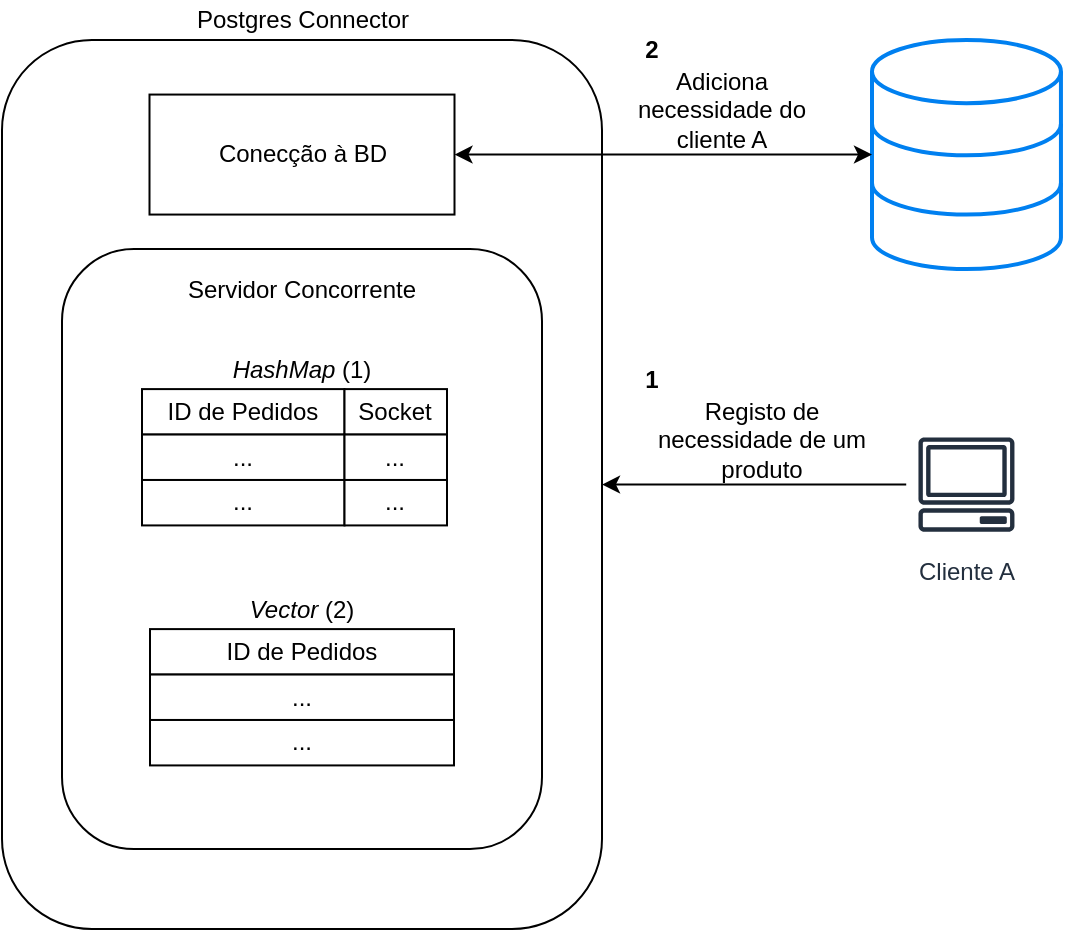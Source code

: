 <mxfile version="13.0.1" type="device" pages="6"><diagram name="1" id="Xj7njWRe8rerhppQWOjW"><mxGraphModel dx="2893" dy="1730" grid="1" gridSize="10" guides="1" tooltips="1" connect="1" arrows="1" fold="1" page="1" pageScale="1" pageWidth="850" pageHeight="1100" math="0" shadow="0"><root><mxCell id="ptUYlI4_27TfGhEd8ABJ-0"/><mxCell id="ptUYlI4_27TfGhEd8ABJ-1" parent="ptUYlI4_27TfGhEd8ABJ-0"/><mxCell id="ptUYlI4_27TfGhEd8ABJ-2" value="" style="rounded=1;whiteSpace=wrap;html=1;" parent="ptUYlI4_27TfGhEd8ABJ-1" vertex="1"><mxGeometry x="160" y="240" width="300" height="444.55" as="geometry"/></mxCell><mxCell id="ptUYlI4_27TfGhEd8ABJ-3" value="" style="rounded=1;whiteSpace=wrap;html=1;" parent="ptUYlI4_27TfGhEd8ABJ-1" vertex="1"><mxGeometry x="190" y="344.55" width="240" height="300" as="geometry"/></mxCell><mxCell id="ptUYlI4_27TfGhEd8ABJ-4" value="" style="html=1;verticalLabelPosition=bottom;align=center;labelBackgroundColor=#ffffff;verticalAlign=top;strokeWidth=2;strokeColor=#0080F0;shadow=0;dashed=0;shape=mxgraph.ios7.icons.data;" parent="ptUYlI4_27TfGhEd8ABJ-1" vertex="1"><mxGeometry x="595" y="240.0" width="94.47" height="114.55" as="geometry"/></mxCell><mxCell id="ptUYlI4_27TfGhEd8ABJ-5" value="Postgres Connector" style="text;html=1;strokeColor=none;fillColor=none;align=center;verticalAlign=middle;whiteSpace=wrap;rounded=0;" parent="ptUYlI4_27TfGhEd8ABJ-1" vertex="1"><mxGeometry x="242.5" y="220" width="135" height="20" as="geometry"/></mxCell><mxCell id="ptUYlI4_27TfGhEd8ABJ-6" value="" style="endArrow=classic;startArrow=classic;html=1;entryX=1;entryY=0.5;entryDx=0;entryDy=0;" parent="ptUYlI4_27TfGhEd8ABJ-1" source="ptUYlI4_27TfGhEd8ABJ-4" target="ptUYlI4_27TfGhEd8ABJ-7" edge="1"><mxGeometry width="50" height="50" relative="1" as="geometry"><mxPoint x="395" y="294.55" as="sourcePoint"/><mxPoint x="445" y="244.55" as="targetPoint"/></mxGeometry></mxCell><mxCell id="ptUYlI4_27TfGhEd8ABJ-7" value="Conecção à BD" style="rounded=0;whiteSpace=wrap;html=1;" parent="ptUYlI4_27TfGhEd8ABJ-1" vertex="1"><mxGeometry x="233.75" y="267.28" width="152.5" height="60" as="geometry"/></mxCell><mxCell id="ptUYlI4_27TfGhEd8ABJ-8" value="ID de Pedidos" style="rounded=0;whiteSpace=wrap;html=1;" parent="ptUYlI4_27TfGhEd8ABJ-1" vertex="1"><mxGeometry x="230" y="414.55" width="101.25" height="22.72" as="geometry"/></mxCell><mxCell id="ptUYlI4_27TfGhEd8ABJ-9" value="Socket" style="rounded=0;whiteSpace=wrap;html=1;" parent="ptUYlI4_27TfGhEd8ABJ-1" vertex="1"><mxGeometry x="331.25" y="414.55" width="51.25" height="22.72" as="geometry"/></mxCell><mxCell id="ptUYlI4_27TfGhEd8ABJ-10" value="..." style="rounded=0;whiteSpace=wrap;html=1;" parent="ptUYlI4_27TfGhEd8ABJ-1" vertex="1"><mxGeometry x="230" y="437.27" width="101.25" height="22.72" as="geometry"/></mxCell><mxCell id="ptUYlI4_27TfGhEd8ABJ-11" value="..." style="rounded=0;whiteSpace=wrap;html=1;" parent="ptUYlI4_27TfGhEd8ABJ-1" vertex="1"><mxGeometry x="331.25" y="437.27" width="51.25" height="22.72" as="geometry"/></mxCell><mxCell id="ptUYlI4_27TfGhEd8ABJ-12" value="..." style="rounded=0;whiteSpace=wrap;html=1;" parent="ptUYlI4_27TfGhEd8ABJ-1" vertex="1"><mxGeometry x="230" y="459.99" width="101.25" height="22.72" as="geometry"/></mxCell><mxCell id="ptUYlI4_27TfGhEd8ABJ-13" value="..." style="rounded=0;whiteSpace=wrap;html=1;" parent="ptUYlI4_27TfGhEd8ABJ-1" vertex="1"><mxGeometry x="331.25" y="459.99" width="51.25" height="22.72" as="geometry"/></mxCell><mxCell id="ptUYlI4_27TfGhEd8ABJ-14" value="Servidor Concorrente" style="text;html=1;strokeColor=none;fillColor=none;align=center;verticalAlign=middle;whiteSpace=wrap;rounded=0;" parent="ptUYlI4_27TfGhEd8ABJ-1" vertex="1"><mxGeometry x="245" y="354.55" width="130" height="20" as="geometry"/></mxCell><mxCell id="ptUYlI4_27TfGhEd8ABJ-15" value="&lt;i&gt;HashMap &lt;/i&gt;(1)" style="text;html=1;strokeColor=none;fillColor=none;align=center;verticalAlign=middle;whiteSpace=wrap;rounded=0;" parent="ptUYlI4_27TfGhEd8ABJ-1" vertex="1"><mxGeometry x="245" y="394.55" width="130" height="20" as="geometry"/></mxCell><mxCell id="ptUYlI4_27TfGhEd8ABJ-16" value="ID de Pedidos" style="rounded=0;whiteSpace=wrap;html=1;" parent="ptUYlI4_27TfGhEd8ABJ-1" vertex="1"><mxGeometry x="234" y="534.55" width="152" height="22.72" as="geometry"/></mxCell><mxCell id="ptUYlI4_27TfGhEd8ABJ-17" value="..." style="rounded=0;whiteSpace=wrap;html=1;" parent="ptUYlI4_27TfGhEd8ABJ-1" vertex="1"><mxGeometry x="234" y="557.27" width="152" height="22.72" as="geometry"/></mxCell><mxCell id="ptUYlI4_27TfGhEd8ABJ-18" value="..." style="rounded=0;whiteSpace=wrap;html=1;" parent="ptUYlI4_27TfGhEd8ABJ-1" vertex="1"><mxGeometry x="234" y="579.99" width="152" height="22.72" as="geometry"/></mxCell><mxCell id="ptUYlI4_27TfGhEd8ABJ-19" value="&lt;i&gt;Vector&amp;nbsp;&lt;/i&gt;(2)" style="text;html=1;strokeColor=none;fillColor=none;align=center;verticalAlign=middle;whiteSpace=wrap;rounded=0;" parent="ptUYlI4_27TfGhEd8ABJ-1" vertex="1"><mxGeometry x="245" y="514.55" width="130" height="20" as="geometry"/></mxCell><mxCell id="ptUYlI4_27TfGhEd8ABJ-20" style="edgeStyle=orthogonalEdgeStyle;rounded=0;orthogonalLoop=1;jettySize=auto;html=1;" parent="ptUYlI4_27TfGhEd8ABJ-1" source="ptUYlI4_27TfGhEd8ABJ-21" target="ptUYlI4_27TfGhEd8ABJ-2" edge="1"><mxGeometry relative="1" as="geometry"/></mxCell><mxCell id="ptUYlI4_27TfGhEd8ABJ-21" value="Cliente A" style="outlineConnect=0;fontColor=#232F3E;gradientColor=none;strokeColor=#232F3E;fillColor=#ffffff;dashed=0;verticalLabelPosition=bottom;verticalAlign=top;align=center;html=1;fontSize=12;fontStyle=0;aspect=fixed;shape=mxgraph.aws4.resourceIcon;resIcon=mxgraph.aws4.client;" parent="ptUYlI4_27TfGhEd8ABJ-1" vertex="1"><mxGeometry x="612.23" y="432.28" width="60" height="60" as="geometry"/></mxCell><mxCell id="ptUYlI4_27TfGhEd8ABJ-22" value="Registo de necessidade de um produto" style="text;html=1;strokeColor=none;fillColor=none;align=center;verticalAlign=middle;whiteSpace=wrap;rounded=0;" parent="ptUYlI4_27TfGhEd8ABJ-1" vertex="1"><mxGeometry x="485" y="419.99" width="110" height="40" as="geometry"/></mxCell><mxCell id="ptUYlI4_27TfGhEd8ABJ-23" value="Adiciona necessidade do cliente A" style="text;html=1;strokeColor=none;fillColor=none;align=center;verticalAlign=middle;whiteSpace=wrap;rounded=0;" parent="ptUYlI4_27TfGhEd8ABJ-1" vertex="1"><mxGeometry x="465" y="264.55" width="110" height="20" as="geometry"/></mxCell><mxCell id="ptUYlI4_27TfGhEd8ABJ-24" value="&lt;b&gt;1&lt;/b&gt;" style="text;html=1;strokeColor=none;fillColor=none;align=center;verticalAlign=middle;whiteSpace=wrap;rounded=0;" parent="ptUYlI4_27TfGhEd8ABJ-1" vertex="1"><mxGeometry x="465" y="399.99" width="40" height="20" as="geometry"/></mxCell><mxCell id="ptUYlI4_27TfGhEd8ABJ-25" value="&lt;b&gt;2&lt;/b&gt;" style="text;html=1;strokeColor=none;fillColor=none;align=center;verticalAlign=middle;whiteSpace=wrap;rounded=0;" parent="ptUYlI4_27TfGhEd8ABJ-1" vertex="1"><mxGeometry x="465" y="234.55" width="40" height="20" as="geometry"/></mxCell></root></mxGraphModel></diagram><diagram name="Copy of 1" id="Sw1edUUHPG5Xx2j02PWk"><mxGraphModel dx="1736" dy="1038" grid="1" gridSize="10" guides="1" tooltips="1" connect="1" arrows="1" fold="1" page="1" pageScale="1" pageWidth="850" pageHeight="1100" math="0" shadow="0"><root><mxCell id="lJnKCCB8Oi2E4886mGNW-0"/><mxCell id="lJnKCCB8Oi2E4886mGNW-1" parent="lJnKCCB8Oi2E4886mGNW-0"/><mxCell id="lJnKCCB8Oi2E4886mGNW-2" value="" style="rounded=1;whiteSpace=wrap;html=1;" parent="lJnKCCB8Oi2E4886mGNW-1" vertex="1"><mxGeometry x="160" y="235.45" width="300" height="444.55" as="geometry"/></mxCell><mxCell id="lJnKCCB8Oi2E4886mGNW-3" value="" style="rounded=1;whiteSpace=wrap;html=1;" parent="lJnKCCB8Oi2E4886mGNW-1" vertex="1"><mxGeometry x="190" y="340" width="240" height="300" as="geometry"/></mxCell><mxCell id="lJnKCCB8Oi2E4886mGNW-4" value="" style="html=1;verticalLabelPosition=bottom;align=center;labelBackgroundColor=#ffffff;verticalAlign=top;strokeWidth=2;strokeColor=#0080F0;shadow=0;dashed=0;shape=mxgraph.ios7.icons.data;" parent="lJnKCCB8Oi2E4886mGNW-1" vertex="1"><mxGeometry x="595" y="235.45" width="94.47" height="114.55" as="geometry"/></mxCell><mxCell id="lJnKCCB8Oi2E4886mGNW-5" value="Postgres Connector" style="text;html=1;strokeColor=none;fillColor=none;align=center;verticalAlign=middle;whiteSpace=wrap;rounded=0;" parent="lJnKCCB8Oi2E4886mGNW-1" vertex="1"><mxGeometry x="242.5" y="215.45" width="135" height="20" as="geometry"/></mxCell><mxCell id="lJnKCCB8Oi2E4886mGNW-6" value="" style="endArrow=classic;startArrow=classic;html=1;entryX=1;entryY=0.5;entryDx=0;entryDy=0;" parent="lJnKCCB8Oi2E4886mGNW-1" source="lJnKCCB8Oi2E4886mGNW-4" target="lJnKCCB8Oi2E4886mGNW-7" edge="1"><mxGeometry width="50" height="50" relative="1" as="geometry"><mxPoint x="395" y="290" as="sourcePoint"/><mxPoint x="445" y="240" as="targetPoint"/></mxGeometry></mxCell><mxCell id="lJnKCCB8Oi2E4886mGNW-7" value="Conecção à BD" style="rounded=0;whiteSpace=wrap;html=1;" parent="lJnKCCB8Oi2E4886mGNW-1" vertex="1"><mxGeometry x="233.75" y="262.73" width="152.5" height="60" as="geometry"/></mxCell><mxCell id="lJnKCCB8Oi2E4886mGNW-8" value="ID de Pedidos" style="rounded=0;whiteSpace=wrap;html=1;" parent="lJnKCCB8Oi2E4886mGNW-1" vertex="1"><mxGeometry x="230" y="410" width="101.25" height="22.72" as="geometry"/></mxCell><mxCell id="lJnKCCB8Oi2E4886mGNW-9" value="Socket" style="rounded=0;whiteSpace=wrap;html=1;" parent="lJnKCCB8Oi2E4886mGNW-1" vertex="1"><mxGeometry x="331.25" y="410" width="51.25" height="22.72" as="geometry"/></mxCell><mxCell id="lJnKCCB8Oi2E4886mGNW-10" value="..." style="rounded=0;whiteSpace=wrap;html=1;" parent="lJnKCCB8Oi2E4886mGNW-1" vertex="1"><mxGeometry x="230" y="432.72" width="101.25" height="22.72" as="geometry"/></mxCell><mxCell id="lJnKCCB8Oi2E4886mGNW-11" value="..." style="rounded=0;whiteSpace=wrap;html=1;" parent="lJnKCCB8Oi2E4886mGNW-1" vertex="1"><mxGeometry x="331.25" y="432.72" width="51.25" height="22.72" as="geometry"/></mxCell><mxCell id="lJnKCCB8Oi2E4886mGNW-12" value="..." style="rounded=0;whiteSpace=wrap;html=1;" parent="lJnKCCB8Oi2E4886mGNW-1" vertex="1"><mxGeometry x="230" y="455.44" width="101.25" height="22.72" as="geometry"/></mxCell><mxCell id="lJnKCCB8Oi2E4886mGNW-13" value="..." style="rounded=0;whiteSpace=wrap;html=1;" parent="lJnKCCB8Oi2E4886mGNW-1" vertex="1"><mxGeometry x="331.25" y="455.44" width="51.25" height="22.72" as="geometry"/></mxCell><mxCell id="lJnKCCB8Oi2E4886mGNW-14" value="Servidor Concorrente" style="text;html=1;strokeColor=none;fillColor=none;align=center;verticalAlign=middle;whiteSpace=wrap;rounded=0;" parent="lJnKCCB8Oi2E4886mGNW-1" vertex="1"><mxGeometry x="245" y="350" width="130" height="20" as="geometry"/></mxCell><mxCell id="lJnKCCB8Oi2E4886mGNW-15" value="&lt;i&gt;HashMap &lt;/i&gt;(1)" style="text;html=1;strokeColor=none;fillColor=none;align=center;verticalAlign=middle;whiteSpace=wrap;rounded=0;" parent="lJnKCCB8Oi2E4886mGNW-1" vertex="1"><mxGeometry x="245" y="390" width="130" height="20" as="geometry"/></mxCell><mxCell id="lJnKCCB8Oi2E4886mGNW-16" value="ID de Pedidos" style="rounded=0;whiteSpace=wrap;html=1;" parent="lJnKCCB8Oi2E4886mGNW-1" vertex="1"><mxGeometry x="234" y="530" width="152" height="22.72" as="geometry"/></mxCell><mxCell id="lJnKCCB8Oi2E4886mGNW-17" value="..." style="rounded=0;whiteSpace=wrap;html=1;" parent="lJnKCCB8Oi2E4886mGNW-1" vertex="1"><mxGeometry x="234" y="552.72" width="152" height="22.72" as="geometry"/></mxCell><mxCell id="lJnKCCB8Oi2E4886mGNW-18" value="..." style="rounded=0;whiteSpace=wrap;html=1;" parent="lJnKCCB8Oi2E4886mGNW-1" vertex="1"><mxGeometry x="234" y="575.44" width="152" height="22.72" as="geometry"/></mxCell><mxCell id="lJnKCCB8Oi2E4886mGNW-19" value="&lt;i&gt;Vector&amp;nbsp;&lt;/i&gt;(2)" style="text;html=1;strokeColor=none;fillColor=none;align=center;verticalAlign=middle;whiteSpace=wrap;rounded=0;" parent="lJnKCCB8Oi2E4886mGNW-1" vertex="1"><mxGeometry x="245" y="510" width="130" height="20" as="geometry"/></mxCell><mxCell id="lJnKCCB8Oi2E4886mGNW-20" style="edgeStyle=orthogonalEdgeStyle;rounded=0;orthogonalLoop=1;jettySize=auto;html=1;" parent="lJnKCCB8Oi2E4886mGNW-1" source="lJnKCCB8Oi2E4886mGNW-21" target="lJnKCCB8Oi2E4886mGNW-2" edge="1"><mxGeometry relative="1" as="geometry"/></mxCell><mxCell id="lJnKCCB8Oi2E4886mGNW-21" value="Cliente A" style="outlineConnect=0;fontColor=#232F3E;gradientColor=none;strokeColor=#232F3E;fillColor=#ffffff;dashed=0;verticalLabelPosition=bottom;verticalAlign=top;align=center;html=1;fontSize=12;fontStyle=0;aspect=fixed;shape=mxgraph.aws4.resourceIcon;resIcon=mxgraph.aws4.client;" parent="lJnKCCB8Oi2E4886mGNW-1" vertex="1"><mxGeometry x="612.23" y="427.73" width="60" height="60" as="geometry"/></mxCell><mxCell id="lJnKCCB8Oi2E4886mGNW-22" value="Registo de necessidade de um produto" style="text;html=1;strokeColor=none;fillColor=none;align=center;verticalAlign=middle;whiteSpace=wrap;rounded=0;" parent="lJnKCCB8Oi2E4886mGNW-1" vertex="1"><mxGeometry x="485" y="415.44" width="110" height="40" as="geometry"/></mxCell><mxCell id="lJnKCCB8Oi2E4886mGNW-23" value="Adiciona necessidade do cliente A" style="text;html=1;strokeColor=none;fillColor=none;align=center;verticalAlign=middle;whiteSpace=wrap;rounded=0;" parent="lJnKCCB8Oi2E4886mGNW-1" vertex="1"><mxGeometry x="465" y="260" width="110" height="20" as="geometry"/></mxCell><mxCell id="lJnKCCB8Oi2E4886mGNW-24" value="&lt;b&gt;1&lt;/b&gt;" style="text;html=1;strokeColor=none;fillColor=none;align=center;verticalAlign=middle;whiteSpace=wrap;rounded=0;" parent="lJnKCCB8Oi2E4886mGNW-1" vertex="1"><mxGeometry x="465" y="395.44" width="40" height="20" as="geometry"/></mxCell><mxCell id="lJnKCCB8Oi2E4886mGNW-25" value="&lt;b&gt;2&lt;/b&gt;" style="text;html=1;strokeColor=none;fillColor=none;align=center;verticalAlign=middle;whiteSpace=wrap;rounded=0;" parent="lJnKCCB8Oi2E4886mGNW-1" vertex="1"><mxGeometry x="465" y="230" width="40" height="20" as="geometry"/></mxCell><mxCell id="lJnKCCB8Oi2E4886mGNW-26" value="" style="shape=umlDestroy;whiteSpace=wrap;html=1;strokeWidth=3;" parent="lJnKCCB8Oi2E4886mGNW-1" vertex="1"><mxGeometry x="525" y="442.73" width="30" height="30" as="geometry"/></mxCell><mxCell id="s9CZriKbSCyfyMi6xkpH-0" value="&lt;b&gt;Resolvido: O cliente guarda localmente o pedido que não obteve resposta.&lt;/b&gt;" style="text;html=1;strokeColor=none;fillColor=none;align=center;verticalAlign=middle;whiteSpace=wrap;rounded=0;" vertex="1" parent="lJnKCCB8Oi2E4886mGNW-1"><mxGeometry x="190" y="150" width="440" height="20" as="geometry"/></mxCell></root></mxGraphModel></diagram><diagram name="2" id="tQAhYegrvJylGDRyUfgg"><mxGraphModel dx="2480" dy="1483" grid="1" gridSize="10" guides="1" tooltips="1" connect="1" arrows="1" fold="1" page="1" pageScale="1" pageWidth="850" pageHeight="1100" math="0" shadow="0"><root><mxCell id="DbUgEAdDQRN0yTlkPcB5-0"/><mxCell id="DbUgEAdDQRN0yTlkPcB5-1" parent="DbUgEAdDQRN0yTlkPcB5-0"/><mxCell id="DbUgEAdDQRN0yTlkPcB5-2" value="&lt;b&gt;1&lt;/b&gt;" style="text;html=1;strokeColor=none;fillColor=none;align=center;verticalAlign=middle;whiteSpace=wrap;rounded=0;" parent="DbUgEAdDQRN0yTlkPcB5-1" vertex="1"><mxGeometry x="568.24" y="644.55" width="40" height="20" as="geometry"/></mxCell><mxCell id="DbUgEAdDQRN0yTlkPcB5-3" value="Guarda ID do Pedido" style="text;html=1;strokeColor=none;fillColor=none;align=center;verticalAlign=middle;whiteSpace=wrap;rounded=0;" parent="DbUgEAdDQRN0yTlkPcB5-1" vertex="1"><mxGeometry x="583.23" y="664.55" width="110" height="19.12" as="geometry"/></mxCell><mxCell id="DbUgEAdDQRN0yTlkPcB5-4" value="Envia ID do Pedido" style="text;html=1;strokeColor=none;fillColor=none;align=center;verticalAlign=middle;whiteSpace=wrap;rounded=0;rotation=0;" parent="DbUgEAdDQRN0yTlkPcB5-1" vertex="1"><mxGeometry x="501" y="564.55" width="57.77" height="19.12" as="geometry"/></mxCell><mxCell id="DbUgEAdDQRN0yTlkPcB5-5" value="&lt;b&gt;2&lt;/b&gt;" style="text;html=1;strokeColor=none;fillColor=none;align=center;verticalAlign=middle;whiteSpace=wrap;rounded=0;" parent="DbUgEAdDQRN0yTlkPcB5-1" vertex="1"><mxGeometry x="471" y="544.55" width="40" height="20" as="geometry"/></mxCell><mxCell id="DbUgEAdDQRN0yTlkPcB5-6" style="edgeStyle=none;rounded=0;orthogonalLoop=1;jettySize=auto;html=1;" parent="DbUgEAdDQRN0yTlkPcB5-1" source="DbUgEAdDQRN0yTlkPcB5-7" target="DbUgEAdDQRN0yTlkPcB5-29" edge="1"><mxGeometry relative="1" as="geometry"/></mxCell><mxCell id="DbUgEAdDQRN0yTlkPcB5-7" value="" style="rounded=1;whiteSpace=wrap;html=1;" parent="DbUgEAdDQRN0yTlkPcB5-1" vertex="1"><mxGeometry x="156" y="260" width="300" height="444.55" as="geometry"/></mxCell><mxCell id="DbUgEAdDQRN0yTlkPcB5-8" value="" style="rounded=1;whiteSpace=wrap;html=1;" parent="DbUgEAdDQRN0yTlkPcB5-1" vertex="1"><mxGeometry x="186" y="364.55" width="240" height="300" as="geometry"/></mxCell><mxCell id="DbUgEAdDQRN0yTlkPcB5-9" value="" style="html=1;verticalLabelPosition=bottom;align=center;labelBackgroundColor=#ffffff;verticalAlign=top;strokeWidth=2;strokeColor=#0080F0;shadow=0;dashed=0;shape=mxgraph.ios7.icons.data;" parent="DbUgEAdDQRN0yTlkPcB5-1" vertex="1"><mxGeometry x="591" y="260.0" width="94.47" height="114.55" as="geometry"/></mxCell><mxCell id="DbUgEAdDQRN0yTlkPcB5-10" value="Postgres Connector" style="text;html=1;strokeColor=none;fillColor=none;align=center;verticalAlign=middle;whiteSpace=wrap;rounded=0;" parent="DbUgEAdDQRN0yTlkPcB5-1" vertex="1"><mxGeometry x="238.5" y="240" width="135" height="20" as="geometry"/></mxCell><mxCell id="DbUgEAdDQRN0yTlkPcB5-11" value="" style="endArrow=classic;startArrow=classic;html=1;entryX=1;entryY=0.5;entryDx=0;entryDy=0;" parent="DbUgEAdDQRN0yTlkPcB5-1" source="DbUgEAdDQRN0yTlkPcB5-9" target="DbUgEAdDQRN0yTlkPcB5-12" edge="1"><mxGeometry width="50" height="50" relative="1" as="geometry"><mxPoint x="391" y="314.55" as="sourcePoint"/><mxPoint x="441" y="264.55" as="targetPoint"/></mxGeometry></mxCell><mxCell id="DbUgEAdDQRN0yTlkPcB5-12" value="Conecção à BD" style="rounded=0;whiteSpace=wrap;html=1;" parent="DbUgEAdDQRN0yTlkPcB5-1" vertex="1"><mxGeometry x="229.75" y="287.28" width="152.5" height="60" as="geometry"/></mxCell><mxCell id="DbUgEAdDQRN0yTlkPcB5-13" value="ID de Pedidos" style="rounded=0;whiteSpace=wrap;html=1;" parent="DbUgEAdDQRN0yTlkPcB5-1" vertex="1"><mxGeometry x="226" y="434.55" width="101.25" height="22.72" as="geometry"/></mxCell><mxCell id="DbUgEAdDQRN0yTlkPcB5-14" value="Socket" style="rounded=0;whiteSpace=wrap;html=1;" parent="DbUgEAdDQRN0yTlkPcB5-1" vertex="1"><mxGeometry x="327.25" y="434.55" width="51.25" height="22.72" as="geometry"/></mxCell><mxCell id="DbUgEAdDQRN0yTlkPcB5-15" value="..." style="rounded=0;whiteSpace=wrap;html=1;" parent="DbUgEAdDQRN0yTlkPcB5-1" vertex="1"><mxGeometry x="226" y="457.27" width="101.25" height="22.72" as="geometry"/></mxCell><mxCell id="DbUgEAdDQRN0yTlkPcB5-16" value="..." style="rounded=0;whiteSpace=wrap;html=1;" parent="DbUgEAdDQRN0yTlkPcB5-1" vertex="1"><mxGeometry x="327.25" y="457.27" width="51.25" height="22.72" as="geometry"/></mxCell><mxCell id="DbUgEAdDQRN0yTlkPcB5-17" value="..." style="rounded=0;whiteSpace=wrap;html=1;" parent="DbUgEAdDQRN0yTlkPcB5-1" vertex="1"><mxGeometry x="226" y="479.99" width="101.25" height="22.72" as="geometry"/></mxCell><mxCell id="DbUgEAdDQRN0yTlkPcB5-18" value="..." style="rounded=0;whiteSpace=wrap;html=1;" parent="DbUgEAdDQRN0yTlkPcB5-1" vertex="1"><mxGeometry x="327.25" y="479.99" width="51.25" height="22.72" as="geometry"/></mxCell><mxCell id="DbUgEAdDQRN0yTlkPcB5-19" value="Servidor Concorrente" style="text;html=1;strokeColor=none;fillColor=none;align=center;verticalAlign=middle;whiteSpace=wrap;rounded=0;" parent="DbUgEAdDQRN0yTlkPcB5-1" vertex="1"><mxGeometry x="241" y="374.55" width="130" height="20" as="geometry"/></mxCell><mxCell id="DbUgEAdDQRN0yTlkPcB5-20" value="&lt;i&gt;HashMap &lt;/i&gt;(1)" style="text;html=1;strokeColor=none;fillColor=none;align=center;verticalAlign=middle;whiteSpace=wrap;rounded=0;" parent="DbUgEAdDQRN0yTlkPcB5-1" vertex="1"><mxGeometry x="241" y="414.55" width="130" height="20" as="geometry"/></mxCell><mxCell id="DbUgEAdDQRN0yTlkPcB5-21" value="ID de Pedidos" style="rounded=0;whiteSpace=wrap;html=1;" parent="DbUgEAdDQRN0yTlkPcB5-1" vertex="1"><mxGeometry x="230" y="554.55" width="152" height="22.72" as="geometry"/></mxCell><mxCell id="DbUgEAdDQRN0yTlkPcB5-22" value="ID do Pedido" style="rounded=0;whiteSpace=wrap;html=1;" parent="DbUgEAdDQRN0yTlkPcB5-1" vertex="1"><mxGeometry x="230" y="577.27" width="152" height="22.72" as="geometry"/></mxCell><mxCell id="DbUgEAdDQRN0yTlkPcB5-23" value="..." style="rounded=0;whiteSpace=wrap;html=1;" parent="DbUgEAdDQRN0yTlkPcB5-1" vertex="1"><mxGeometry x="230" y="599.99" width="152" height="22.72" as="geometry"/></mxCell><mxCell id="DbUgEAdDQRN0yTlkPcB5-24" value="&lt;i&gt;Vector&amp;nbsp;&lt;/i&gt;(2)" style="text;html=1;strokeColor=none;fillColor=none;align=center;verticalAlign=middle;whiteSpace=wrap;rounded=0;" parent="DbUgEAdDQRN0yTlkPcB5-1" vertex="1"><mxGeometry x="241" y="534.55" width="130" height="20" as="geometry"/></mxCell><mxCell id="DbUgEAdDQRN0yTlkPcB5-25" style="rounded=0;orthogonalLoop=1;jettySize=auto;html=1;entryX=0.999;entryY=0.364;entryDx=0;entryDy=0;entryPerimeter=0;" parent="DbUgEAdDQRN0yTlkPcB5-1" source="DbUgEAdDQRN0yTlkPcB5-26" target="DbUgEAdDQRN0yTlkPcB5-8" edge="1"><mxGeometry relative="1" as="geometry"><mxPoint x="431" y="482.55" as="targetPoint"/></mxGeometry></mxCell><mxCell id="DbUgEAdDQRN0yTlkPcB5-26" value="Cliente A" style="outlineConnect=0;fontColor=#232F3E;gradientColor=none;strokeColor=#232F3E;fillColor=#ffffff;dashed=0;verticalLabelPosition=bottom;verticalAlign=top;align=center;html=1;fontSize=12;fontStyle=0;aspect=fixed;shape=mxgraph.aws4.resourceIcon;resIcon=mxgraph.aws4.client;" parent="DbUgEAdDQRN0yTlkPcB5-1" vertex="1"><mxGeometry x="608.23" y="452.28" width="60" height="60" as="geometry"/></mxCell><mxCell id="DbUgEAdDQRN0yTlkPcB5-27" value="&lt;b&gt;3&lt;/b&gt;" style="text;html=1;strokeColor=none;fillColor=none;align=center;verticalAlign=middle;whiteSpace=wrap;rounded=0;" parent="DbUgEAdDQRN0yTlkPcB5-1" vertex="1"><mxGeometry x="481" y="432.28" width="40" height="20" as="geometry"/></mxCell><mxCell id="DbUgEAdDQRN0yTlkPcB5-28" style="rounded=0;orthogonalLoop=1;jettySize=auto;html=1;exitX=0;exitY=0.5;exitDx=0;exitDy=0;entryX=1;entryY=0.5;entryDx=0;entryDy=0;" parent="DbUgEAdDQRN0yTlkPcB5-1" source="DbUgEAdDQRN0yTlkPcB5-3" target="DbUgEAdDQRN0yTlkPcB5-22" edge="1"><mxGeometry relative="1" as="geometry"><mxPoint x="382.0" y="588.63" as="targetPoint"/></mxGeometry></mxCell><mxCell id="DbUgEAdDQRN0yTlkPcB5-29" value="Cliente A" style="outlineConnect=0;fontColor=#232F3E;gradientColor=none;strokeColor=#232F3E;fillColor=#ffffff;dashed=0;verticalLabelPosition=bottom;verticalAlign=top;align=center;html=1;fontSize=12;fontStyle=0;aspect=fixed;shape=mxgraph.aws4.resourceIcon;resIcon=mxgraph.aws4.client;" parent="DbUgEAdDQRN0yTlkPcB5-1" vertex="1"><mxGeometry x="608.23" y="554.55" width="60" height="60" as="geometry"/></mxCell><mxCell id="DbUgEAdDQRN0yTlkPcB5-30" value="Envia ID do Pedido" style="text;html=1;strokeColor=none;fillColor=none;align=center;verticalAlign=middle;whiteSpace=wrap;rounded=0;rotation=0;" parent="DbUgEAdDQRN0yTlkPcB5-1" vertex="1"><mxGeometry x="501" y="452.28" width="57.77" height="19.12" as="geometry"/></mxCell></root></mxGraphModel></diagram><diagram name="Copy of Copy of 2" id="e5VWC1TTzUquNqbJI09E"><mxGraphModel dx="1736" dy="1038" grid="1" gridSize="10" guides="1" tooltips="1" connect="1" arrows="1" fold="1" page="1" pageScale="1" pageWidth="850" pageHeight="1100" math="0" shadow="0"><root><mxCell id="iPX9ogPULv7Vsfsi090h-0"/><mxCell id="iPX9ogPULv7Vsfsi090h-1" parent="iPX9ogPULv7Vsfsi090h-0"/><mxCell id="iPX9ogPULv7Vsfsi090h-2" value="&lt;b&gt;1&lt;/b&gt;" style="text;html=1;strokeColor=none;fillColor=none;align=center;verticalAlign=middle;whiteSpace=wrap;rounded=0;" parent="iPX9ogPULv7Vsfsi090h-1" vertex="1"><mxGeometry x="568.24" y="620" width="40" height="20" as="geometry"/></mxCell><mxCell id="iPX9ogPULv7Vsfsi090h-3" value="Guarda ID do Pedido" style="text;html=1;strokeColor=none;fillColor=none;align=center;verticalAlign=middle;whiteSpace=wrap;rounded=0;" parent="iPX9ogPULv7Vsfsi090h-1" vertex="1"><mxGeometry x="583.23" y="640" width="110" height="19.12" as="geometry"/></mxCell><mxCell id="iPX9ogPULv7Vsfsi090h-4" value="Envia ID do Pedido" style="text;html=1;strokeColor=none;fillColor=none;align=center;verticalAlign=middle;whiteSpace=wrap;rounded=0;rotation=0;" parent="iPX9ogPULv7Vsfsi090h-1" vertex="1"><mxGeometry x="501" y="540" width="57.77" height="19.12" as="geometry"/></mxCell><mxCell id="iPX9ogPULv7Vsfsi090h-5" value="&lt;b&gt;2&lt;/b&gt;" style="text;html=1;strokeColor=none;fillColor=none;align=center;verticalAlign=middle;whiteSpace=wrap;rounded=0;" parent="iPX9ogPULv7Vsfsi090h-1" vertex="1"><mxGeometry x="471" y="520" width="40" height="20" as="geometry"/></mxCell><mxCell id="iPX9ogPULv7Vsfsi090h-6" style="edgeStyle=none;rounded=0;orthogonalLoop=1;jettySize=auto;html=1;" parent="iPX9ogPULv7Vsfsi090h-1" source="iPX9ogPULv7Vsfsi090h-7" target="iPX9ogPULv7Vsfsi090h-29" edge="1"><mxGeometry relative="1" as="geometry"/></mxCell><mxCell id="iPX9ogPULv7Vsfsi090h-7" value="" style="rounded=1;whiteSpace=wrap;html=1;" parent="iPX9ogPULv7Vsfsi090h-1" vertex="1"><mxGeometry x="156" y="235.45" width="300" height="444.55" as="geometry"/></mxCell><mxCell id="iPX9ogPULv7Vsfsi090h-8" value="" style="rounded=1;whiteSpace=wrap;html=1;" parent="iPX9ogPULv7Vsfsi090h-1" vertex="1"><mxGeometry x="186" y="340" width="240" height="300" as="geometry"/></mxCell><mxCell id="iPX9ogPULv7Vsfsi090h-9" value="" style="html=1;verticalLabelPosition=bottom;align=center;labelBackgroundColor=#ffffff;verticalAlign=top;strokeWidth=2;strokeColor=#0080F0;shadow=0;dashed=0;shape=mxgraph.ios7.icons.data;" parent="iPX9ogPULv7Vsfsi090h-1" vertex="1"><mxGeometry x="591" y="235.45" width="94.47" height="114.55" as="geometry"/></mxCell><mxCell id="iPX9ogPULv7Vsfsi090h-10" value="Postgres Connector" style="text;html=1;strokeColor=none;fillColor=none;align=center;verticalAlign=middle;whiteSpace=wrap;rounded=0;" parent="iPX9ogPULv7Vsfsi090h-1" vertex="1"><mxGeometry x="238.5" y="215.45" width="135" height="20" as="geometry"/></mxCell><mxCell id="iPX9ogPULv7Vsfsi090h-11" value="" style="endArrow=classic;startArrow=classic;html=1;entryX=1;entryY=0.5;entryDx=0;entryDy=0;" parent="iPX9ogPULv7Vsfsi090h-1" source="iPX9ogPULv7Vsfsi090h-9" target="iPX9ogPULv7Vsfsi090h-12" edge="1"><mxGeometry width="50" height="50" relative="1" as="geometry"><mxPoint x="391" y="290" as="sourcePoint"/><mxPoint x="441" y="240" as="targetPoint"/></mxGeometry></mxCell><mxCell id="iPX9ogPULv7Vsfsi090h-12" value="Conecção à BD" style="rounded=0;whiteSpace=wrap;html=1;" parent="iPX9ogPULv7Vsfsi090h-1" vertex="1"><mxGeometry x="229.75" y="262.73" width="152.5" height="60" as="geometry"/></mxCell><mxCell id="iPX9ogPULv7Vsfsi090h-13" value="ID de Pedidos" style="rounded=0;whiteSpace=wrap;html=1;" parent="iPX9ogPULv7Vsfsi090h-1" vertex="1"><mxGeometry x="226" y="410" width="101.25" height="22.72" as="geometry"/></mxCell><mxCell id="iPX9ogPULv7Vsfsi090h-14" value="Socket" style="rounded=0;whiteSpace=wrap;html=1;" parent="iPX9ogPULv7Vsfsi090h-1" vertex="1"><mxGeometry x="327.25" y="410" width="51.25" height="22.72" as="geometry"/></mxCell><mxCell id="iPX9ogPULv7Vsfsi090h-15" value="..." style="rounded=0;whiteSpace=wrap;html=1;" parent="iPX9ogPULv7Vsfsi090h-1" vertex="1"><mxGeometry x="226" y="432.72" width="101.25" height="22.72" as="geometry"/></mxCell><mxCell id="iPX9ogPULv7Vsfsi090h-16" value="..." style="rounded=0;whiteSpace=wrap;html=1;" parent="iPX9ogPULv7Vsfsi090h-1" vertex="1"><mxGeometry x="327.25" y="432.72" width="51.25" height="22.72" as="geometry"/></mxCell><mxCell id="iPX9ogPULv7Vsfsi090h-17" value="..." style="rounded=0;whiteSpace=wrap;html=1;" parent="iPX9ogPULv7Vsfsi090h-1" vertex="1"><mxGeometry x="226" y="455.44" width="101.25" height="22.72" as="geometry"/></mxCell><mxCell id="iPX9ogPULv7Vsfsi090h-18" value="..." style="rounded=0;whiteSpace=wrap;html=1;" parent="iPX9ogPULv7Vsfsi090h-1" vertex="1"><mxGeometry x="327.25" y="455.44" width="51.25" height="22.72" as="geometry"/></mxCell><mxCell id="iPX9ogPULv7Vsfsi090h-19" value="Servidor Concorrente" style="text;html=1;strokeColor=none;fillColor=none;align=center;verticalAlign=middle;whiteSpace=wrap;rounded=0;" parent="iPX9ogPULv7Vsfsi090h-1" vertex="1"><mxGeometry x="241" y="350" width="130" height="20" as="geometry"/></mxCell><mxCell id="iPX9ogPULv7Vsfsi090h-20" value="&lt;i&gt;HashMap &lt;/i&gt;(1)" style="text;html=1;strokeColor=none;fillColor=none;align=center;verticalAlign=middle;whiteSpace=wrap;rounded=0;" parent="iPX9ogPULv7Vsfsi090h-1" vertex="1"><mxGeometry x="241" y="390" width="130" height="20" as="geometry"/></mxCell><mxCell id="iPX9ogPULv7Vsfsi090h-21" value="ID de Pedidos" style="rounded=0;whiteSpace=wrap;html=1;" parent="iPX9ogPULv7Vsfsi090h-1" vertex="1"><mxGeometry x="230" y="530" width="152" height="22.72" as="geometry"/></mxCell><mxCell id="iPX9ogPULv7Vsfsi090h-22" value="ID do Pedido" style="rounded=0;whiteSpace=wrap;html=1;" parent="iPX9ogPULv7Vsfsi090h-1" vertex="1"><mxGeometry x="230" y="552.72" width="152" height="22.72" as="geometry"/></mxCell><mxCell id="iPX9ogPULv7Vsfsi090h-23" value="..." style="rounded=0;whiteSpace=wrap;html=1;" parent="iPX9ogPULv7Vsfsi090h-1" vertex="1"><mxGeometry x="230" y="575.44" width="152" height="22.72" as="geometry"/></mxCell><mxCell id="iPX9ogPULv7Vsfsi090h-24" value="&lt;i&gt;Vector&amp;nbsp;&lt;/i&gt;(2)" style="text;html=1;strokeColor=none;fillColor=none;align=center;verticalAlign=middle;whiteSpace=wrap;rounded=0;" parent="iPX9ogPULv7Vsfsi090h-1" vertex="1"><mxGeometry x="241" y="510" width="130" height="20" as="geometry"/></mxCell><mxCell id="iPX9ogPULv7Vsfsi090h-25" style="rounded=0;orthogonalLoop=1;jettySize=auto;html=1;entryX=0.999;entryY=0.364;entryDx=0;entryDy=0;entryPerimeter=0;" parent="iPX9ogPULv7Vsfsi090h-1" source="iPX9ogPULv7Vsfsi090h-26" target="iPX9ogPULv7Vsfsi090h-8" edge="1"><mxGeometry relative="1" as="geometry"><mxPoint x="431" y="458" as="targetPoint"/></mxGeometry></mxCell><mxCell id="iPX9ogPULv7Vsfsi090h-26" value="Cliente A" style="outlineConnect=0;fontColor=#232F3E;gradientColor=none;strokeColor=#232F3E;fillColor=#ffffff;dashed=0;verticalLabelPosition=bottom;verticalAlign=top;align=center;html=1;fontSize=12;fontStyle=0;aspect=fixed;shape=mxgraph.aws4.resourceIcon;resIcon=mxgraph.aws4.client;" parent="iPX9ogPULv7Vsfsi090h-1" vertex="1"><mxGeometry x="608.23" y="427.73" width="60" height="60" as="geometry"/></mxCell><mxCell id="iPX9ogPULv7Vsfsi090h-27" value="&lt;b&gt;3&lt;/b&gt;" style="text;html=1;strokeColor=none;fillColor=none;align=center;verticalAlign=middle;whiteSpace=wrap;rounded=0;" parent="iPX9ogPULv7Vsfsi090h-1" vertex="1"><mxGeometry x="481" y="407.73" width="40" height="20" as="geometry"/></mxCell><mxCell id="iPX9ogPULv7Vsfsi090h-28" style="rounded=0;orthogonalLoop=1;jettySize=auto;html=1;exitX=0;exitY=0.5;exitDx=0;exitDy=0;entryX=1;entryY=0.5;entryDx=0;entryDy=0;" parent="iPX9ogPULv7Vsfsi090h-1" source="iPX9ogPULv7Vsfsi090h-3" target="iPX9ogPULv7Vsfsi090h-22" edge="1"><mxGeometry relative="1" as="geometry"><mxPoint x="382.0" y="564.08" as="targetPoint"/></mxGeometry></mxCell><mxCell id="iPX9ogPULv7Vsfsi090h-29" value="Cliente A" style="outlineConnect=0;fontColor=#232F3E;gradientColor=none;strokeColor=#232F3E;fillColor=#ffffff;dashed=0;verticalLabelPosition=bottom;verticalAlign=top;align=center;html=1;fontSize=12;fontStyle=0;aspect=fixed;shape=mxgraph.aws4.resourceIcon;resIcon=mxgraph.aws4.client;" parent="iPX9ogPULv7Vsfsi090h-1" vertex="1"><mxGeometry x="608.23" y="530" width="60" height="60" as="geometry"/></mxCell><mxCell id="iPX9ogPULv7Vsfsi090h-30" value="Envia ID do Pedido" style="text;html=1;strokeColor=none;fillColor=none;align=center;verticalAlign=middle;whiteSpace=wrap;rounded=0;rotation=0;" parent="iPX9ogPULv7Vsfsi090h-1" vertex="1"><mxGeometry x="501" y="427.73" width="57.77" height="19.12" as="geometry"/></mxCell><mxCell id="iPX9ogPULv7Vsfsi090h-31" value="" style="shape=umlDestroy;whiteSpace=wrap;html=1;strokeWidth=3;" parent="iPX9ogPULv7Vsfsi090h-1" vertex="1"><mxGeometry x="514.89" y="432.72" width="30" height="30" as="geometry"/></mxCell><mxCell id="4CwhC1qWC_LlO7yEyuv_-0" value="&lt;b&gt;Resolvido: Sempre que um cliente faz um requisito o ID deste é guardado localmente. Ao iniciar o cliente lê os requisitos de produtos feitos em sessões anteriores que não foram respondidos. Uma vez lidos o cliente liga-se ao servidor concorrente com cada um dos ID's.&lt;/b&gt;" style="text;html=1;strokeColor=none;fillColor=none;align=center;verticalAlign=middle;whiteSpace=wrap;rounded=0;" vertex="1" parent="iPX9ogPULv7Vsfsi090h-1"><mxGeometry x="160" y="100" width="470" height="100" as="geometry"/></mxCell></root></mxGraphModel></diagram><diagram name="3" id="6hx_99Vf68jbYyypH9fU"><mxGraphModel dx="1736" dy="1038" grid="1" gridSize="10" guides="1" tooltips="1" connect="1" arrows="1" fold="1" page="1" pageScale="1" pageWidth="850" pageHeight="1100" math="0" shadow="0"><root><mxCell id="7G-gj3QZ7EMfZ2wjm3Ai-0"/><mxCell id="7G-gj3QZ7EMfZ2wjm3Ai-1" parent="7G-gj3QZ7EMfZ2wjm3Ai-0"/><mxCell id="7G-gj3QZ7EMfZ2wjm3Ai-2" value="" style="rounded=1;whiteSpace=wrap;html=1;" parent="7G-gj3QZ7EMfZ2wjm3Ai-1" vertex="1"><mxGeometry x="160" y="235.45" width="300" height="444.55" as="geometry"/></mxCell><mxCell id="7G-gj3QZ7EMfZ2wjm3Ai-3" value="" style="rounded=1;whiteSpace=wrap;html=1;" parent="7G-gj3QZ7EMfZ2wjm3Ai-1" vertex="1"><mxGeometry x="190" y="340" width="240" height="300" as="geometry"/></mxCell><mxCell id="7G-gj3QZ7EMfZ2wjm3Ai-4" value="" style="html=1;verticalLabelPosition=bottom;align=center;labelBackgroundColor=#ffffff;verticalAlign=top;strokeWidth=2;strokeColor=#0080F0;shadow=0;dashed=0;shape=mxgraph.ios7.icons.data;" parent="7G-gj3QZ7EMfZ2wjm3Ai-1" vertex="1"><mxGeometry x="595" y="235.45" width="94.47" height="114.55" as="geometry"/></mxCell><mxCell id="7G-gj3QZ7EMfZ2wjm3Ai-5" value="Postgres Connector" style="text;html=1;strokeColor=none;fillColor=none;align=center;verticalAlign=middle;whiteSpace=wrap;rounded=0;" parent="7G-gj3QZ7EMfZ2wjm3Ai-1" vertex="1"><mxGeometry x="242.5" y="215.45" width="135" height="20" as="geometry"/></mxCell><mxCell id="7G-gj3QZ7EMfZ2wjm3Ai-6" value="" style="endArrow=classic;startArrow=classic;html=1;entryX=1;entryY=0.5;entryDx=0;entryDy=0;" parent="7G-gj3QZ7EMfZ2wjm3Ai-1" source="7G-gj3QZ7EMfZ2wjm3Ai-4" target="7G-gj3QZ7EMfZ2wjm3Ai-7" edge="1"><mxGeometry width="50" height="50" relative="1" as="geometry"><mxPoint x="395" y="290" as="sourcePoint"/><mxPoint x="445" y="240" as="targetPoint"/></mxGeometry></mxCell><mxCell id="7G-gj3QZ7EMfZ2wjm3Ai-7" value="Conecção à BD" style="rounded=0;whiteSpace=wrap;html=1;" parent="7G-gj3QZ7EMfZ2wjm3Ai-1" vertex="1"><mxGeometry x="233.75" y="262.73" width="152.5" height="60" as="geometry"/></mxCell><mxCell id="7G-gj3QZ7EMfZ2wjm3Ai-8" value="ID de Pedidos" style="rounded=0;whiteSpace=wrap;html=1;" parent="7G-gj3QZ7EMfZ2wjm3Ai-1" vertex="1"><mxGeometry x="230" y="410" width="101.25" height="22.72" as="geometry"/></mxCell><mxCell id="7G-gj3QZ7EMfZ2wjm3Ai-9" value="Socket" style="rounded=0;whiteSpace=wrap;html=1;" parent="7G-gj3QZ7EMfZ2wjm3Ai-1" vertex="1"><mxGeometry x="331.25" y="410" width="51.25" height="22.72" as="geometry"/></mxCell><mxCell id="7G-gj3QZ7EMfZ2wjm3Ai-10" value="ID Pedido" style="rounded=0;whiteSpace=wrap;html=1;" parent="7G-gj3QZ7EMfZ2wjm3Ai-1" vertex="1"><mxGeometry x="230" y="432.72" width="101.25" height="22.72" as="geometry"/></mxCell><mxCell id="7G-gj3QZ7EMfZ2wjm3Ai-11" value="&lt;i&gt;Socket&lt;/i&gt;" style="rounded=0;whiteSpace=wrap;html=1;" parent="7G-gj3QZ7EMfZ2wjm3Ai-1" vertex="1"><mxGeometry x="331.25" y="432.72" width="51.25" height="22.72" as="geometry"/></mxCell><mxCell id="7G-gj3QZ7EMfZ2wjm3Ai-12" value="..." style="rounded=0;whiteSpace=wrap;html=1;" parent="7G-gj3QZ7EMfZ2wjm3Ai-1" vertex="1"><mxGeometry x="230" y="455.44" width="101.25" height="22.72" as="geometry"/></mxCell><mxCell id="7G-gj3QZ7EMfZ2wjm3Ai-13" value="..." style="rounded=0;whiteSpace=wrap;html=1;" parent="7G-gj3QZ7EMfZ2wjm3Ai-1" vertex="1"><mxGeometry x="331.25" y="455.44" width="51.25" height="22.72" as="geometry"/></mxCell><mxCell id="7G-gj3QZ7EMfZ2wjm3Ai-14" value="Servidor Concorrente" style="text;html=1;strokeColor=none;fillColor=none;align=center;verticalAlign=middle;whiteSpace=wrap;rounded=0;" parent="7G-gj3QZ7EMfZ2wjm3Ai-1" vertex="1"><mxGeometry x="245" y="350" width="130" height="20" as="geometry"/></mxCell><mxCell id="7G-gj3QZ7EMfZ2wjm3Ai-15" value="&lt;i&gt;HashMap &lt;/i&gt;(1)" style="text;html=1;strokeColor=none;fillColor=none;align=center;verticalAlign=middle;whiteSpace=wrap;rounded=0;" parent="7G-gj3QZ7EMfZ2wjm3Ai-1" vertex="1"><mxGeometry x="245" y="390" width="130" height="20" as="geometry"/></mxCell><mxCell id="7G-gj3QZ7EMfZ2wjm3Ai-16" value="ID de Pedidos" style="rounded=0;whiteSpace=wrap;html=1;" parent="7G-gj3QZ7EMfZ2wjm3Ai-1" vertex="1"><mxGeometry x="234" y="530" width="152" height="22.72" as="geometry"/></mxCell><mxCell id="7G-gj3QZ7EMfZ2wjm3Ai-17" value="ID Pedido" style="rounded=0;whiteSpace=wrap;html=1;" parent="7G-gj3QZ7EMfZ2wjm3Ai-1" vertex="1"><mxGeometry x="234" y="552.72" width="152" height="22.72" as="geometry"/></mxCell><mxCell id="7G-gj3QZ7EMfZ2wjm3Ai-18" value="..." style="rounded=0;whiteSpace=wrap;html=1;" parent="7G-gj3QZ7EMfZ2wjm3Ai-1" vertex="1"><mxGeometry x="234" y="575.44" width="152" height="22.72" as="geometry"/></mxCell><mxCell id="7G-gj3QZ7EMfZ2wjm3Ai-19" value="&lt;i&gt;Vector&amp;nbsp;&lt;/i&gt;(2)" style="text;html=1;strokeColor=none;fillColor=none;align=center;verticalAlign=middle;whiteSpace=wrap;rounded=0;" parent="7G-gj3QZ7EMfZ2wjm3Ai-1" vertex="1"><mxGeometry x="245" y="510" width="130" height="20" as="geometry"/></mxCell><mxCell id="7G-gj3QZ7EMfZ2wjm3Ai-20" value="Cliente A" style="outlineConnect=0;fontColor=#232F3E;gradientColor=none;strokeColor=#232F3E;fillColor=#ffffff;dashed=0;verticalLabelPosition=bottom;verticalAlign=top;align=center;html=1;fontSize=12;fontStyle=0;aspect=fixed;shape=mxgraph.aws4.resourceIcon;resIcon=mxgraph.aws4.client;" parent="7G-gj3QZ7EMfZ2wjm3Ai-1" vertex="1"><mxGeometry x="605" y="520" width="60" height="60" as="geometry"/></mxCell><mxCell id="7G-gj3QZ7EMfZ2wjm3Ai-21" value="&lt;b&gt;1&lt;/b&gt;" style="text;html=1;strokeColor=none;fillColor=none;align=center;verticalAlign=middle;whiteSpace=wrap;rounded=0;" parent="7G-gj3QZ7EMfZ2wjm3Ai-1" vertex="1"><mxGeometry x="574" y="630" width="40" height="20" as="geometry"/></mxCell><mxCell id="7G-gj3QZ7EMfZ2wjm3Ai-22" style="rounded=0;orthogonalLoop=1;jettySize=auto;html=1;exitX=0;exitY=0.5;exitDx=0;exitDy=0;entryX=1;entryY=0.5;entryDx=0;entryDy=0;" parent="7G-gj3QZ7EMfZ2wjm3Ai-1" source="7G-gj3QZ7EMfZ2wjm3Ai-23" target="7G-gj3QZ7EMfZ2wjm3Ai-17" edge="1"><mxGeometry relative="1" as="geometry"/></mxCell><mxCell id="7G-gj3QZ7EMfZ2wjm3Ai-23" value="Confere ID" style="text;html=1;strokeColor=none;fillColor=none;align=center;verticalAlign=middle;whiteSpace=wrap;rounded=0;" parent="7G-gj3QZ7EMfZ2wjm3Ai-1" vertex="1"><mxGeometry x="579.47" y="640" width="110" height="19.12" as="geometry"/></mxCell><mxCell id="7G-gj3QZ7EMfZ2wjm3Ai-24" value="Canal onde Cliente pode ser notificado quando&amp;nbsp; o produto&lt;br&gt;for encontrado" style="text;html=1;strokeColor=none;fillColor=none;align=center;verticalAlign=middle;whiteSpace=wrap;rounded=0;" parent="7G-gj3QZ7EMfZ2wjm3Ai-1" vertex="1"><mxGeometry x="475" y="530" width="110" height="80" as="geometry"/></mxCell><mxCell id="7G-gj3QZ7EMfZ2wjm3Ai-25" value="&lt;b&gt;3&lt;/b&gt;" style="text;html=1;strokeColor=none;fillColor=none;align=center;verticalAlign=middle;whiteSpace=wrap;rounded=0;" parent="7G-gj3QZ7EMfZ2wjm3Ai-1" vertex="1"><mxGeometry x="475" y="510" width="40" height="20" as="geometry"/></mxCell><mxCell id="7G-gj3QZ7EMfZ2wjm3Ai-26" style="edgeStyle=none;rounded=0;orthogonalLoop=1;jettySize=auto;html=1;exitX=0;exitY=0.5;exitDx=0;exitDy=0;entryX=1;entryY=0.5;entryDx=0;entryDy=0;" parent="7G-gj3QZ7EMfZ2wjm3Ai-1" source="7G-gj3QZ7EMfZ2wjm3Ai-27" target="7G-gj3QZ7EMfZ2wjm3Ai-9" edge="1"><mxGeometry relative="1" as="geometry"/></mxCell><mxCell id="7G-gj3QZ7EMfZ2wjm3Ai-27" value="Associa ID à &lt;i&gt;Socket&lt;/i&gt;" style="text;html=1;strokeColor=none;fillColor=none;align=center;verticalAlign=middle;whiteSpace=wrap;rounded=0;" parent="7G-gj3QZ7EMfZ2wjm3Ai-1" vertex="1"><mxGeometry x="504" y="411.8" width="110" height="19.12" as="geometry"/></mxCell><mxCell id="7G-gj3QZ7EMfZ2wjm3Ai-28" value="&lt;b&gt;2&lt;/b&gt;" style="text;html=1;strokeColor=none;fillColor=none;align=center;verticalAlign=middle;whiteSpace=wrap;rounded=0;" parent="7G-gj3QZ7EMfZ2wjm3Ai-1" vertex="1"><mxGeometry x="485" y="393.6" width="40" height="20" as="geometry"/></mxCell><mxCell id="7G-gj3QZ7EMfZ2wjm3Ai-29" value="" style="endArrow=classic;startArrow=classic;html=1;exitX=1;exitY=0.5;exitDx=0;exitDy=0;" parent="7G-gj3QZ7EMfZ2wjm3Ai-1" source="7G-gj3QZ7EMfZ2wjm3Ai-11" target="7G-gj3QZ7EMfZ2wjm3Ai-20" edge="1"><mxGeometry width="50" height="50" relative="1" as="geometry"><mxPoint x="275" y="510" as="sourcePoint"/><mxPoint x="325" y="460" as="targetPoint"/></mxGeometry></mxCell></root></mxGraphModel></diagram><diagram name="Copy of 3" id="nfMCog1qgjMO22K-S-l6"><mxGraphModel dx="1736" dy="1038" grid="1" gridSize="10" guides="1" tooltips="1" connect="1" arrows="1" fold="1" page="1" pageScale="1" pageWidth="850" pageHeight="1100" math="0" shadow="0"><root><mxCell id="SUNJ5X6XpcAv4FBxQ0FC-0"/><mxCell id="SUNJ5X6XpcAv4FBxQ0FC-1" parent="SUNJ5X6XpcAv4FBxQ0FC-0"/><mxCell id="SUNJ5X6XpcAv4FBxQ0FC-2" value="" style="rounded=1;whiteSpace=wrap;html=1;" parent="SUNJ5X6XpcAv4FBxQ0FC-1" vertex="1"><mxGeometry x="160" y="235.45" width="300" height="444.55" as="geometry"/></mxCell><mxCell id="SUNJ5X6XpcAv4FBxQ0FC-3" value="" style="rounded=1;whiteSpace=wrap;html=1;" parent="SUNJ5X6XpcAv4FBxQ0FC-1" vertex="1"><mxGeometry x="190" y="340" width="240" height="300" as="geometry"/></mxCell><mxCell id="SUNJ5X6XpcAv4FBxQ0FC-4" value="" style="html=1;verticalLabelPosition=bottom;align=center;labelBackgroundColor=#ffffff;verticalAlign=top;strokeWidth=2;strokeColor=#0080F0;shadow=0;dashed=0;shape=mxgraph.ios7.icons.data;" parent="SUNJ5X6XpcAv4FBxQ0FC-1" vertex="1"><mxGeometry x="595" y="235.45" width="94.47" height="114.55" as="geometry"/></mxCell><mxCell id="SUNJ5X6XpcAv4FBxQ0FC-5" value="Postgres Connector" style="text;html=1;strokeColor=none;fillColor=none;align=center;verticalAlign=middle;whiteSpace=wrap;rounded=0;" parent="SUNJ5X6XpcAv4FBxQ0FC-1" vertex="1"><mxGeometry x="242.5" y="215.45" width="135" height="20" as="geometry"/></mxCell><mxCell id="SUNJ5X6XpcAv4FBxQ0FC-6" value="" style="endArrow=classic;startArrow=classic;html=1;entryX=1;entryY=0.5;entryDx=0;entryDy=0;" parent="SUNJ5X6XpcAv4FBxQ0FC-1" source="SUNJ5X6XpcAv4FBxQ0FC-4" target="SUNJ5X6XpcAv4FBxQ0FC-7" edge="1"><mxGeometry width="50" height="50" relative="1" as="geometry"><mxPoint x="395" y="290" as="sourcePoint"/><mxPoint x="445" y="240" as="targetPoint"/></mxGeometry></mxCell><mxCell id="SUNJ5X6XpcAv4FBxQ0FC-7" value="Conecção à BD" style="rounded=0;whiteSpace=wrap;html=1;" parent="SUNJ5X6XpcAv4FBxQ0FC-1" vertex="1"><mxGeometry x="233.75" y="262.73" width="152.5" height="60" as="geometry"/></mxCell><mxCell id="SUNJ5X6XpcAv4FBxQ0FC-8" value="ID de Pedidos" style="rounded=0;whiteSpace=wrap;html=1;" parent="SUNJ5X6XpcAv4FBxQ0FC-1" vertex="1"><mxGeometry x="230" y="410" width="101.25" height="22.72" as="geometry"/></mxCell><mxCell id="SUNJ5X6XpcAv4FBxQ0FC-9" value="Socket" style="rounded=0;whiteSpace=wrap;html=1;" parent="SUNJ5X6XpcAv4FBxQ0FC-1" vertex="1"><mxGeometry x="331.25" y="410" width="51.25" height="22.72" as="geometry"/></mxCell><mxCell id="SUNJ5X6XpcAv4FBxQ0FC-10" value="ID Pedido" style="rounded=0;whiteSpace=wrap;html=1;" parent="SUNJ5X6XpcAv4FBxQ0FC-1" vertex="1"><mxGeometry x="230" y="432.72" width="101.25" height="22.72" as="geometry"/></mxCell><mxCell id="SUNJ5X6XpcAv4FBxQ0FC-11" value="&lt;i&gt;Socket&lt;/i&gt;" style="rounded=0;whiteSpace=wrap;html=1;" parent="SUNJ5X6XpcAv4FBxQ0FC-1" vertex="1"><mxGeometry x="331.25" y="432.72" width="51.25" height="22.72" as="geometry"/></mxCell><mxCell id="SUNJ5X6XpcAv4FBxQ0FC-12" value="..." style="rounded=0;whiteSpace=wrap;html=1;" parent="SUNJ5X6XpcAv4FBxQ0FC-1" vertex="1"><mxGeometry x="230" y="455.44" width="101.25" height="22.72" as="geometry"/></mxCell><mxCell id="SUNJ5X6XpcAv4FBxQ0FC-13" value="..." style="rounded=0;whiteSpace=wrap;html=1;" parent="SUNJ5X6XpcAv4FBxQ0FC-1" vertex="1"><mxGeometry x="331.25" y="455.44" width="51.25" height="22.72" as="geometry"/></mxCell><mxCell id="SUNJ5X6XpcAv4FBxQ0FC-14" value="Servidor Concorrente" style="text;html=1;strokeColor=none;fillColor=none;align=center;verticalAlign=middle;whiteSpace=wrap;rounded=0;" parent="SUNJ5X6XpcAv4FBxQ0FC-1" vertex="1"><mxGeometry x="245" y="350" width="130" height="20" as="geometry"/></mxCell><mxCell id="SUNJ5X6XpcAv4FBxQ0FC-15" value="&lt;i&gt;HashMap &lt;/i&gt;(1)" style="text;html=1;strokeColor=none;fillColor=none;align=center;verticalAlign=middle;whiteSpace=wrap;rounded=0;" parent="SUNJ5X6XpcAv4FBxQ0FC-1" vertex="1"><mxGeometry x="245" y="390" width="130" height="20" as="geometry"/></mxCell><mxCell id="SUNJ5X6XpcAv4FBxQ0FC-16" value="ID de Pedidos" style="rounded=0;whiteSpace=wrap;html=1;" parent="SUNJ5X6XpcAv4FBxQ0FC-1" vertex="1"><mxGeometry x="234" y="530" width="152" height="22.72" as="geometry"/></mxCell><mxCell id="SUNJ5X6XpcAv4FBxQ0FC-17" value="ID Pedido" style="rounded=0;whiteSpace=wrap;html=1;" parent="SUNJ5X6XpcAv4FBxQ0FC-1" vertex="1"><mxGeometry x="234" y="552.72" width="152" height="22.72" as="geometry"/></mxCell><mxCell id="SUNJ5X6XpcAv4FBxQ0FC-18" value="..." style="rounded=0;whiteSpace=wrap;html=1;" parent="SUNJ5X6XpcAv4FBxQ0FC-1" vertex="1"><mxGeometry x="234" y="575.44" width="152" height="22.72" as="geometry"/></mxCell><mxCell id="SUNJ5X6XpcAv4FBxQ0FC-19" value="&lt;i&gt;Vector&amp;nbsp;&lt;/i&gt;(2)" style="text;html=1;strokeColor=none;fillColor=none;align=center;verticalAlign=middle;whiteSpace=wrap;rounded=0;" parent="SUNJ5X6XpcAv4FBxQ0FC-1" vertex="1"><mxGeometry x="245" y="510" width="130" height="20" as="geometry"/></mxCell><mxCell id="SUNJ5X6XpcAv4FBxQ0FC-20" value="Cliente A" style="outlineConnect=0;fontColor=#232F3E;gradientColor=none;strokeColor=#232F3E;fillColor=#ffffff;dashed=0;verticalLabelPosition=bottom;verticalAlign=top;align=center;html=1;fontSize=12;fontStyle=0;aspect=fixed;shape=mxgraph.aws4.resourceIcon;resIcon=mxgraph.aws4.client;" parent="SUNJ5X6XpcAv4FBxQ0FC-1" vertex="1"><mxGeometry x="605" y="520" width="60" height="60" as="geometry"/></mxCell><mxCell id="SUNJ5X6XpcAv4FBxQ0FC-21" value="&lt;b&gt;1&lt;/b&gt;" style="text;html=1;strokeColor=none;fillColor=none;align=center;verticalAlign=middle;whiteSpace=wrap;rounded=0;" parent="SUNJ5X6XpcAv4FBxQ0FC-1" vertex="1"><mxGeometry x="574" y="630" width="40" height="20" as="geometry"/></mxCell><mxCell id="SUNJ5X6XpcAv4FBxQ0FC-22" style="rounded=0;orthogonalLoop=1;jettySize=auto;html=1;exitX=0;exitY=0.5;exitDx=0;exitDy=0;entryX=1;entryY=0.5;entryDx=0;entryDy=0;" parent="SUNJ5X6XpcAv4FBxQ0FC-1" source="SUNJ5X6XpcAv4FBxQ0FC-23" target="SUNJ5X6XpcAv4FBxQ0FC-17" edge="1"><mxGeometry relative="1" as="geometry"/></mxCell><mxCell id="SUNJ5X6XpcAv4FBxQ0FC-23" value="Confere ID" style="text;html=1;strokeColor=none;fillColor=none;align=center;verticalAlign=middle;whiteSpace=wrap;rounded=0;" parent="SUNJ5X6XpcAv4FBxQ0FC-1" vertex="1"><mxGeometry x="579.47" y="640" width="110" height="19.12" as="geometry"/></mxCell><mxCell id="SUNJ5X6XpcAv4FBxQ0FC-24" value="Canal onde Cliente pode ser notificado quando&amp;nbsp; o produto&lt;br&gt;for encontrado" style="text;html=1;strokeColor=none;fillColor=none;align=center;verticalAlign=middle;whiteSpace=wrap;rounded=0;" parent="SUNJ5X6XpcAv4FBxQ0FC-1" vertex="1"><mxGeometry x="475" y="530" width="110" height="80" as="geometry"/></mxCell><mxCell id="SUNJ5X6XpcAv4FBxQ0FC-25" value="&lt;b&gt;3&lt;/b&gt;" style="text;html=1;strokeColor=none;fillColor=none;align=center;verticalAlign=middle;whiteSpace=wrap;rounded=0;" parent="SUNJ5X6XpcAv4FBxQ0FC-1" vertex="1"><mxGeometry x="475" y="510" width="40" height="20" as="geometry"/></mxCell><mxCell id="SUNJ5X6XpcAv4FBxQ0FC-26" style="edgeStyle=none;rounded=0;orthogonalLoop=1;jettySize=auto;html=1;exitX=0;exitY=0.5;exitDx=0;exitDy=0;entryX=1;entryY=0.5;entryDx=0;entryDy=0;" parent="SUNJ5X6XpcAv4FBxQ0FC-1" source="SUNJ5X6XpcAv4FBxQ0FC-27" target="SUNJ5X6XpcAv4FBxQ0FC-9" edge="1"><mxGeometry relative="1" as="geometry"/></mxCell><mxCell id="SUNJ5X6XpcAv4FBxQ0FC-27" value="Associa ID à &lt;i&gt;Socket&lt;/i&gt;" style="text;html=1;strokeColor=none;fillColor=none;align=center;verticalAlign=middle;whiteSpace=wrap;rounded=0;" parent="SUNJ5X6XpcAv4FBxQ0FC-1" vertex="1"><mxGeometry x="504" y="411.8" width="110" height="19.12" as="geometry"/></mxCell><mxCell id="SUNJ5X6XpcAv4FBxQ0FC-28" value="&lt;b&gt;2&lt;/b&gt;" style="text;html=1;strokeColor=none;fillColor=none;align=center;verticalAlign=middle;whiteSpace=wrap;rounded=0;" parent="SUNJ5X6XpcAv4FBxQ0FC-1" vertex="1"><mxGeometry x="485" y="393.6" width="40" height="20" as="geometry"/></mxCell><mxCell id="SUNJ5X6XpcAv4FBxQ0FC-29" value="" style="endArrow=classic;startArrow=classic;html=1;exitX=1;exitY=0.5;exitDx=0;exitDy=0;" parent="SUNJ5X6XpcAv4FBxQ0FC-1" source="SUNJ5X6XpcAv4FBxQ0FC-11" target="SUNJ5X6XpcAv4FBxQ0FC-20" edge="1"><mxGeometry width="50" height="50" relative="1" as="geometry"><mxPoint x="275" y="510" as="sourcePoint"/><mxPoint x="325" y="460" as="targetPoint"/></mxGeometry></mxCell><mxCell id="SUNJ5X6XpcAv4FBxQ0FC-30" value="" style="shape=umlDestroy;whiteSpace=wrap;html=1;strokeWidth=3;" parent="SUNJ5X6XpcAv4FBxQ0FC-1" vertex="1"><mxGeometry x="515" y="490" width="30" height="30" as="geometry"/></mxCell><mxCell id="po3xg5u0vtLxOKmwoJyW-0" value="&lt;b&gt;Resolvido: Ao iniciar o cliente de novo este vai ler o seu ficheiro de requisitos e vai procurar se o seu pedido já foi satisfeito. Caso não tenha sido restablece a ligação.&lt;/b&gt;" style="text;html=1;strokeColor=none;fillColor=none;align=center;verticalAlign=middle;whiteSpace=wrap;rounded=0;" vertex="1" parent="SUNJ5X6XpcAv4FBxQ0FC-1"><mxGeometry x="160" y="100" width="470" height="100" as="geometry"/></mxCell></root></mxGraphModel></diagram></mxfile>